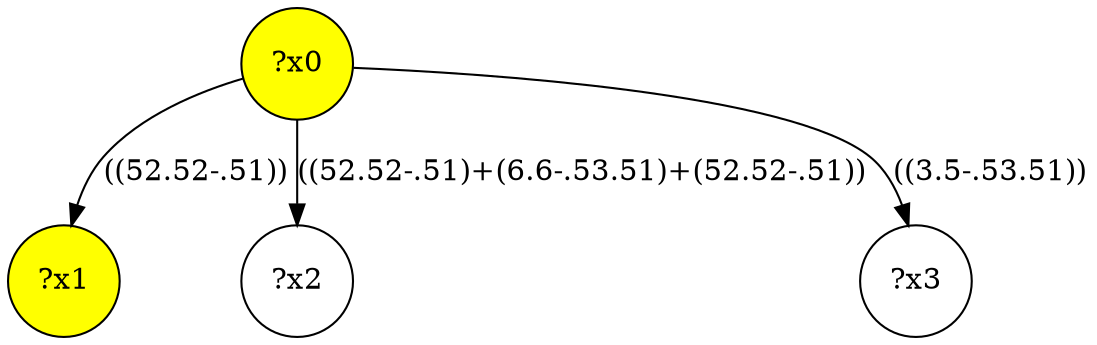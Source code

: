 digraph g {
	x0 [fillcolor="yellow", style="filled," shape=circle, label="?x0"];
	x1 [fillcolor="yellow", style="filled," shape=circle, label="?x1"];
	x0 -> x1 [label="((52.52-.51))"];
	x2 [shape=circle, label="?x2"];
	x0 -> x2 [label="((52.52-.51)+(6.6-.53.51)+(52.52-.51))"];
	x3 [shape=circle, label="?x3"];
	x0 -> x3 [label="((3.5-.53.51))"];
}
